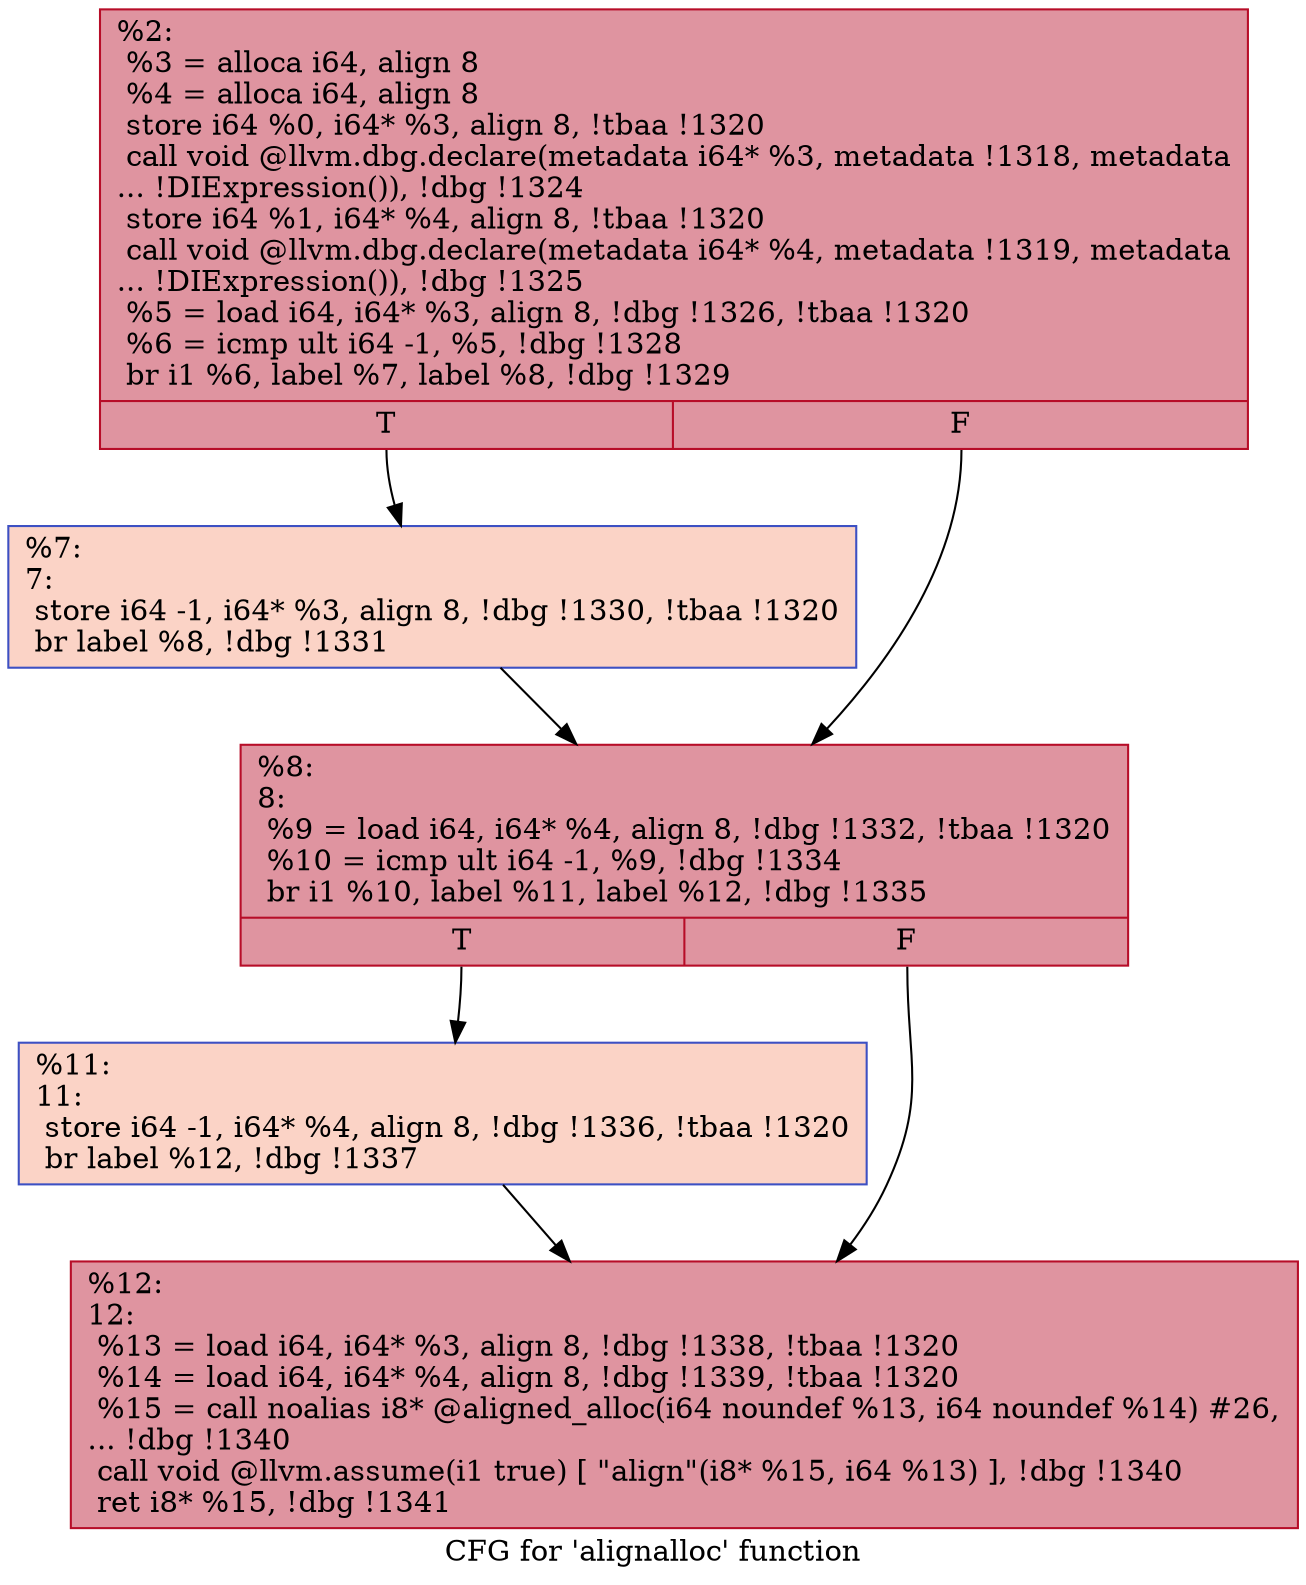 digraph "CFG for 'alignalloc' function" {
	label="CFG for 'alignalloc' function";

	Node0xffc170 [shape=record,color="#b70d28ff", style=filled, fillcolor="#b70d2870",label="{%2:\l  %3 = alloca i64, align 8\l  %4 = alloca i64, align 8\l  store i64 %0, i64* %3, align 8, !tbaa !1320\l  call void @llvm.dbg.declare(metadata i64* %3, metadata !1318, metadata\l... !DIExpression()), !dbg !1324\l  store i64 %1, i64* %4, align 8, !tbaa !1320\l  call void @llvm.dbg.declare(metadata i64* %4, metadata !1319, metadata\l... !DIExpression()), !dbg !1325\l  %5 = load i64, i64* %3, align 8, !dbg !1326, !tbaa !1320\l  %6 = icmp ult i64 -1, %5, !dbg !1328\l  br i1 %6, label %7, label %8, !dbg !1329\l|{<s0>T|<s1>F}}"];
	Node0xffc170:s0 -> Node0xffc1f0;
	Node0xffc170:s1 -> Node0xffc240;
	Node0xffc1f0 [shape=record,color="#3d50c3ff", style=filled, fillcolor="#f59c7d70",label="{%7:\l7:                                                \l  store i64 -1, i64* %3, align 8, !dbg !1330, !tbaa !1320\l  br label %8, !dbg !1331\l}"];
	Node0xffc1f0 -> Node0xffc240;
	Node0xffc240 [shape=record,color="#b70d28ff", style=filled, fillcolor="#b70d2870",label="{%8:\l8:                                                \l  %9 = load i64, i64* %4, align 8, !dbg !1332, !tbaa !1320\l  %10 = icmp ult i64 -1, %9, !dbg !1334\l  br i1 %10, label %11, label %12, !dbg !1335\l|{<s0>T|<s1>F}}"];
	Node0xffc240:s0 -> Node0xffc290;
	Node0xffc240:s1 -> Node0xffc2e0;
	Node0xffc290 [shape=record,color="#3d50c3ff", style=filled, fillcolor="#f59c7d70",label="{%11:\l11:                                               \l  store i64 -1, i64* %4, align 8, !dbg !1336, !tbaa !1320\l  br label %12, !dbg !1337\l}"];
	Node0xffc290 -> Node0xffc2e0;
	Node0xffc2e0 [shape=record,color="#b70d28ff", style=filled, fillcolor="#b70d2870",label="{%12:\l12:                                               \l  %13 = load i64, i64* %3, align 8, !dbg !1338, !tbaa !1320\l  %14 = load i64, i64* %4, align 8, !dbg !1339, !tbaa !1320\l  %15 = call noalias i8* @aligned_alloc(i64 noundef %13, i64 noundef %14) #26,\l... !dbg !1340\l  call void @llvm.assume(i1 true) [ \"align\"(i8* %15, i64 %13) ], !dbg !1340\l  ret i8* %15, !dbg !1341\l}"];
}
